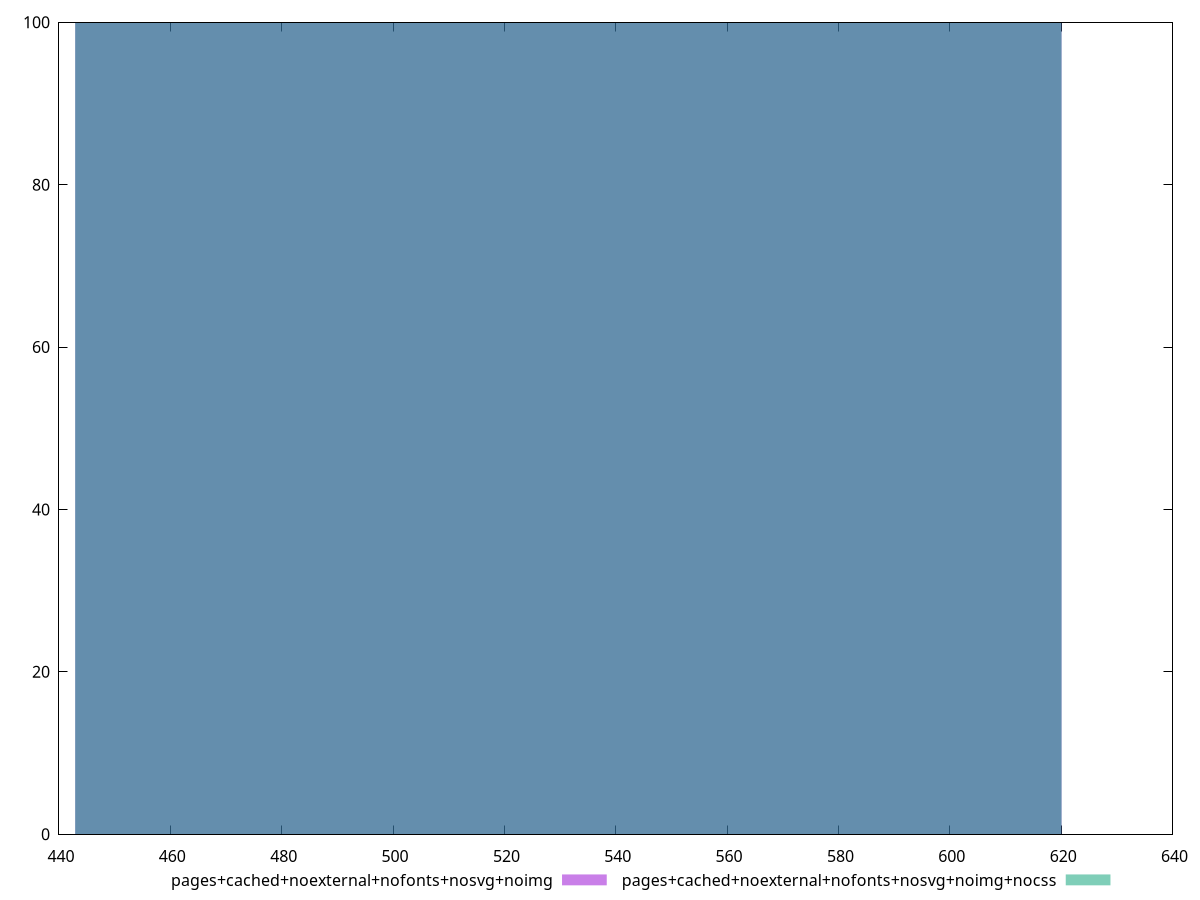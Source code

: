 reset
set terminal svg size 640, 500 enhanced background rgb 'white'
set output "reprap/uses-rel-preload/comparison/histogram/11_vs_12.svg"

$pagesCachedNoexternalNofontsNosvgNoimg <<EOF
531.4902938519433 100
EOF

$pagesCachedNoexternalNofontsNosvgNoimgNocss <<EOF
531.4902938519433 100
EOF

set key outside below
set boxwidth 177.1634312839811
set yrange [0:100]
set style fill transparent solid 0.5 noborder

plot \
  $pagesCachedNoexternalNofontsNosvgNoimg title "pages+cached+noexternal+nofonts+nosvg+noimg" with boxes, \
  $pagesCachedNoexternalNofontsNosvgNoimgNocss title "pages+cached+noexternal+nofonts+nosvg+noimg+nocss" with boxes, \


reset